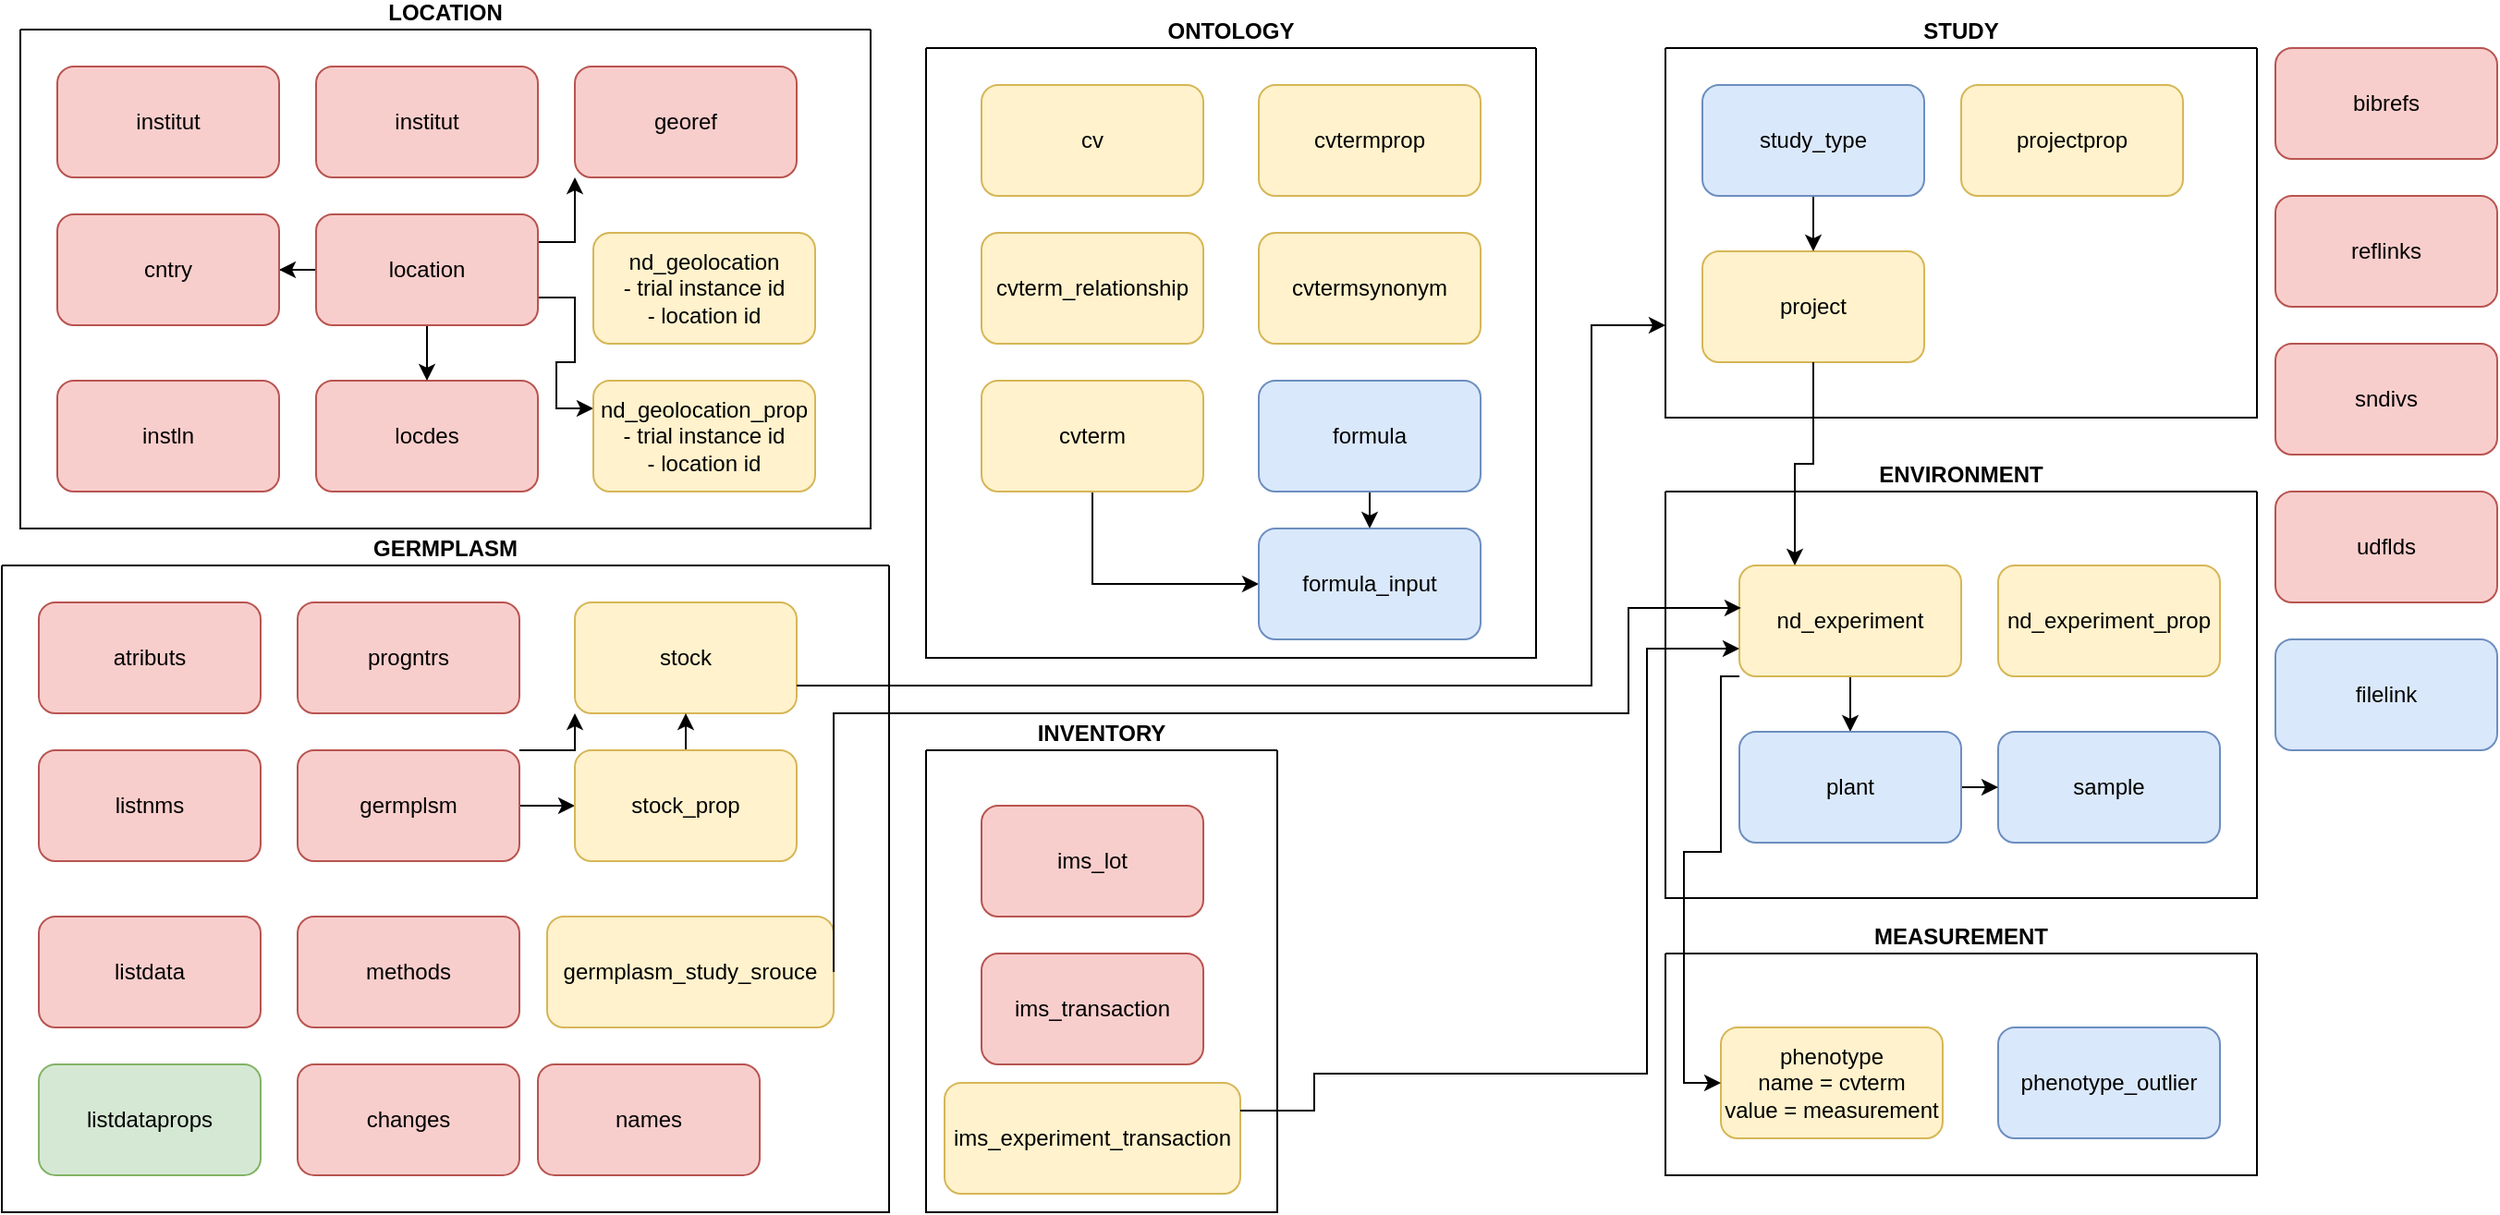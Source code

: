<mxfile version="15.0.2" type="google"><diagram id="N15_VWu6n9ntJu2-GhWJ" name="Page-1"><mxGraphModel dx="1422" dy="801" grid="1" gridSize="10" guides="1" tooltips="1" connect="1" arrows="1" fold="1" page="1" pageScale="1" pageWidth="850" pageHeight="1100" math="0" shadow="0"><root><mxCell id="0"/><mxCell id="1" parent="0"/><mxCell id="472zE8k91yB3E5CBxKHI-10" value="LOCATION" style="swimlane;startSize=0;verticalAlign=bottom;" parent="1" vertex="1"><mxGeometry x="80" y="140" width="460" height="270" as="geometry"/></mxCell><mxCell id="472zE8k91yB3E5CBxKHI-1" value="institut" style="rounded=1;whiteSpace=wrap;html=1;fillColor=#f8cecc;strokeColor=#b85450;" parent="472zE8k91yB3E5CBxKHI-10" vertex="1"><mxGeometry x="20" y="20" width="120" height="60" as="geometry"/></mxCell><mxCell id="472zE8k91yB3E5CBxKHI-3" value="institut" style="rounded=1;whiteSpace=wrap;html=1;fillColor=#f8cecc;strokeColor=#b85450;" parent="472zE8k91yB3E5CBxKHI-10" vertex="1"><mxGeometry x="160" y="20" width="120" height="60" as="geometry"/></mxCell><mxCell id="472zE8k91yB3E5CBxKHI-4" value="locdes" style="rounded=1;whiteSpace=wrap;html=1;fillColor=#f8cecc;strokeColor=#b85450;" parent="472zE8k91yB3E5CBxKHI-10" vertex="1"><mxGeometry x="160" y="190" width="120" height="60" as="geometry"/></mxCell><mxCell id="472zE8k91yB3E5CBxKHI-11" style="edgeStyle=orthogonalEdgeStyle;rounded=0;orthogonalLoop=1;jettySize=auto;html=1;exitX=0;exitY=0.5;exitDx=0;exitDy=0;" parent="472zE8k91yB3E5CBxKHI-10" source="472zE8k91yB3E5CBxKHI-5" target="472zE8k91yB3E5CBxKHI-7" edge="1"><mxGeometry relative="1" as="geometry"/></mxCell><mxCell id="472zE8k91yB3E5CBxKHI-14" style="edgeStyle=orthogonalEdgeStyle;rounded=0;orthogonalLoop=1;jettySize=auto;html=1;exitX=1;exitY=0.25;exitDx=0;exitDy=0;entryX=0;entryY=1;entryDx=0;entryDy=0;" parent="472zE8k91yB3E5CBxKHI-10" source="472zE8k91yB3E5CBxKHI-5" target="472zE8k91yB3E5CBxKHI-8" edge="1"><mxGeometry relative="1" as="geometry"/></mxCell><mxCell id="472zE8k91yB3E5CBxKHI-15" style="edgeStyle=orthogonalEdgeStyle;rounded=0;orthogonalLoop=1;jettySize=auto;html=1;exitX=0.5;exitY=1;exitDx=0;exitDy=0;entryX=0.5;entryY=0;entryDx=0;entryDy=0;" parent="472zE8k91yB3E5CBxKHI-10" source="472zE8k91yB3E5CBxKHI-5" target="472zE8k91yB3E5CBxKHI-4" edge="1"><mxGeometry relative="1" as="geometry"/></mxCell><mxCell id="mBEODLcdmdIszdAjwkFI-67" style="edgeStyle=orthogonalEdgeStyle;rounded=0;orthogonalLoop=1;jettySize=auto;html=1;exitX=1;exitY=0.75;exitDx=0;exitDy=0;entryX=0;entryY=0.25;entryDx=0;entryDy=0;" parent="472zE8k91yB3E5CBxKHI-10" source="472zE8k91yB3E5CBxKHI-5" target="mBEODLcdmdIszdAjwkFI-23" edge="1"><mxGeometry relative="1" as="geometry"/></mxCell><mxCell id="472zE8k91yB3E5CBxKHI-5" value="location" style="rounded=1;whiteSpace=wrap;html=1;fillColor=#f8cecc;strokeColor=#b85450;" parent="472zE8k91yB3E5CBxKHI-10" vertex="1"><mxGeometry x="160" y="100" width="120" height="60" as="geometry"/></mxCell><mxCell id="472zE8k91yB3E5CBxKHI-6" value="instln" style="rounded=1;whiteSpace=wrap;html=1;fillColor=#f8cecc;strokeColor=#b85450;" parent="472zE8k91yB3E5CBxKHI-10" vertex="1"><mxGeometry x="20" y="190" width="120" height="60" as="geometry"/></mxCell><mxCell id="472zE8k91yB3E5CBxKHI-7" value="cntry" style="rounded=1;whiteSpace=wrap;html=1;fillColor=#f8cecc;strokeColor=#b85450;" parent="472zE8k91yB3E5CBxKHI-10" vertex="1"><mxGeometry x="20" y="100" width="120" height="60" as="geometry"/></mxCell><mxCell id="472zE8k91yB3E5CBxKHI-8" value="georef" style="rounded=1;whiteSpace=wrap;html=1;fillColor=#f8cecc;strokeColor=#b85450;" parent="472zE8k91yB3E5CBxKHI-10" vertex="1"><mxGeometry x="300" y="20" width="120" height="60" as="geometry"/></mxCell><mxCell id="mBEODLcdmdIszdAjwkFI-22" value="nd_geolocation&lt;br&gt;- trial instance id&lt;br&gt;- location id" style="rounded=1;whiteSpace=wrap;html=1;verticalAlign=middle;fillColor=#fff2cc;strokeColor=#d6b656;" parent="472zE8k91yB3E5CBxKHI-10" vertex="1"><mxGeometry x="310" y="110" width="120" height="60" as="geometry"/></mxCell><mxCell id="mBEODLcdmdIszdAjwkFI-23" value="nd_geolocation_prop&lt;br&gt;- trial instance id&lt;br&gt;- location id" style="rounded=1;whiteSpace=wrap;html=1;verticalAlign=middle;fillColor=#fff2cc;strokeColor=#d6b656;" parent="472zE8k91yB3E5CBxKHI-10" vertex="1"><mxGeometry x="310" y="190" width="120" height="60" as="geometry"/></mxCell><mxCell id="mBEODLcdmdIszdAjwkFI-1" value="GERMPLASM" style="swimlane;startSize=0;verticalAlign=bottom;" parent="1" vertex="1"><mxGeometry x="70" y="430" width="480" height="350" as="geometry"/></mxCell><mxCell id="mBEODLcdmdIszdAjwkFI-2" value="atributs" style="rounded=1;whiteSpace=wrap;html=1;fillColor=#f8cecc;strokeColor=#b85450;" parent="mBEODLcdmdIszdAjwkFI-1" vertex="1"><mxGeometry x="20" y="20" width="120" height="60" as="geometry"/></mxCell><mxCell id="mBEODLcdmdIszdAjwkFI-3" value="progntrs" style="rounded=1;whiteSpace=wrap;html=1;fillColor=#f8cecc;strokeColor=#b85450;" parent="mBEODLcdmdIszdAjwkFI-1" vertex="1"><mxGeometry x="160" y="20" width="120" height="60" as="geometry"/></mxCell><mxCell id="mBEODLcdmdIszdAjwkFI-4" value="methods" style="rounded=1;whiteSpace=wrap;html=1;fillColor=#f8cecc;strokeColor=#b85450;" parent="mBEODLcdmdIszdAjwkFI-1" vertex="1"><mxGeometry x="160" y="190" width="120" height="60" as="geometry"/></mxCell><mxCell id="mBEODLcdmdIszdAjwkFI-53" style="edgeStyle=orthogonalEdgeStyle;rounded=0;orthogonalLoop=1;jettySize=auto;html=1;exitX=1;exitY=0;exitDx=0;exitDy=0;entryX=0;entryY=1;entryDx=0;entryDy=0;" parent="mBEODLcdmdIszdAjwkFI-1" source="mBEODLcdmdIszdAjwkFI-8" target="mBEODLcdmdIszdAjwkFI-24" edge="1"><mxGeometry relative="1" as="geometry"/></mxCell><mxCell id="mBEODLcdmdIszdAjwkFI-54" style="edgeStyle=orthogonalEdgeStyle;rounded=0;orthogonalLoop=1;jettySize=auto;html=1;exitX=1;exitY=0.5;exitDx=0;exitDy=0;" parent="mBEODLcdmdIszdAjwkFI-1" source="mBEODLcdmdIszdAjwkFI-8" target="mBEODLcdmdIszdAjwkFI-25" edge="1"><mxGeometry relative="1" as="geometry"/></mxCell><mxCell id="mBEODLcdmdIszdAjwkFI-8" value="germplsm" style="rounded=1;whiteSpace=wrap;html=1;fillColor=#f8cecc;strokeColor=#b85450;" parent="mBEODLcdmdIszdAjwkFI-1" vertex="1"><mxGeometry x="160" y="100" width="120" height="60" as="geometry"/></mxCell><mxCell id="mBEODLcdmdIszdAjwkFI-9" value="listdata" style="rounded=1;whiteSpace=wrap;html=1;fillColor=#f8cecc;strokeColor=#b85450;" parent="mBEODLcdmdIszdAjwkFI-1" vertex="1"><mxGeometry x="20" y="190" width="120" height="60" as="geometry"/></mxCell><mxCell id="mBEODLcdmdIszdAjwkFI-10" value="listnms" style="rounded=1;whiteSpace=wrap;html=1;fillColor=#f8cecc;strokeColor=#b85450;" parent="mBEODLcdmdIszdAjwkFI-1" vertex="1"><mxGeometry x="20" y="100" width="120" height="60" as="geometry"/></mxCell><mxCell id="mBEODLcdmdIszdAjwkFI-11" value="names" style="rounded=1;whiteSpace=wrap;html=1;fillColor=#f8cecc;strokeColor=#b85450;" parent="mBEODLcdmdIszdAjwkFI-1" vertex="1"><mxGeometry x="290" y="270" width="120" height="60" as="geometry"/></mxCell><mxCell id="mBEODLcdmdIszdAjwkFI-12" value="changes" style="rounded=1;whiteSpace=wrap;html=1;fillColor=#f8cecc;strokeColor=#b85450;" parent="mBEODLcdmdIszdAjwkFI-1" vertex="1"><mxGeometry x="160" y="270" width="120" height="60" as="geometry"/></mxCell><mxCell id="mBEODLcdmdIszdAjwkFI-24" value="stock" style="rounded=1;whiteSpace=wrap;html=1;verticalAlign=middle;fillColor=#fff2cc;strokeColor=#d6b656;" parent="mBEODLcdmdIszdAjwkFI-1" vertex="1"><mxGeometry x="310" y="20" width="120" height="60" as="geometry"/></mxCell><mxCell id="mBEODLcdmdIszdAjwkFI-55" style="edgeStyle=orthogonalEdgeStyle;rounded=0;orthogonalLoop=1;jettySize=auto;html=1;exitX=0.5;exitY=0;exitDx=0;exitDy=0;entryX=0.5;entryY=1;entryDx=0;entryDy=0;" parent="mBEODLcdmdIszdAjwkFI-1" source="mBEODLcdmdIszdAjwkFI-25" target="mBEODLcdmdIszdAjwkFI-24" edge="1"><mxGeometry relative="1" as="geometry"/></mxCell><mxCell id="mBEODLcdmdIszdAjwkFI-25" value="stock_prop" style="rounded=1;whiteSpace=wrap;html=1;verticalAlign=middle;fillColor=#fff2cc;strokeColor=#d6b656;" parent="mBEODLcdmdIszdAjwkFI-1" vertex="1"><mxGeometry x="310" y="100" width="120" height="60" as="geometry"/></mxCell><mxCell id="mBEODLcdmdIszdAjwkFI-26" value="germplasm_study_srouce" style="rounded=1;whiteSpace=wrap;html=1;verticalAlign=middle;fillColor=#fff2cc;strokeColor=#d6b656;" parent="mBEODLcdmdIszdAjwkFI-1" vertex="1"><mxGeometry x="295" y="190" width="155" height="60" as="geometry"/></mxCell><mxCell id="pDMNwH6CEAiwGn1IMlaY-1" value="listdataprops" style="rounded=1;whiteSpace=wrap;html=1;fillColor=#d5e8d4;strokeColor=#82b366;" vertex="1" parent="mBEODLcdmdIszdAjwkFI-1"><mxGeometry x="20" y="270" width="120" height="60" as="geometry"/></mxCell><mxCell id="mBEODLcdmdIszdAjwkFI-13" value="INVENTORY" style="swimlane;startSize=0;verticalAlign=bottom;" parent="1" vertex="1"><mxGeometry x="570" y="530" width="190" height="250" as="geometry"/></mxCell><mxCell id="mBEODLcdmdIszdAjwkFI-14" value="ims_lot" style="rounded=1;whiteSpace=wrap;html=1;fillColor=#f8cecc;strokeColor=#b85450;" parent="mBEODLcdmdIszdAjwkFI-13" vertex="1"><mxGeometry x="30" y="30" width="120" height="60" as="geometry"/></mxCell><mxCell id="mBEODLcdmdIszdAjwkFI-15" value="ims_transaction" style="rounded=1;whiteSpace=wrap;html=1;fillColor=#f8cecc;strokeColor=#b85450;" parent="mBEODLcdmdIszdAjwkFI-13" vertex="1"><mxGeometry x="30" y="110" width="120" height="60" as="geometry"/></mxCell><mxCell id="mBEODLcdmdIszdAjwkFI-60" value="ims_experiment_transaction" style="rounded=1;whiteSpace=wrap;html=1;verticalAlign=middle;fillColor=#fff2cc;strokeColor=#d6b656;" parent="mBEODLcdmdIszdAjwkFI-13" vertex="1"><mxGeometry x="10" y="180" width="160" height="60" as="geometry"/></mxCell><mxCell id="mBEODLcdmdIszdAjwkFI-16" value="ONTOLOGY" style="swimlane;startSize=0;verticalAlign=bottom;" parent="1" vertex="1"><mxGeometry x="570" y="150" width="330" height="330" as="geometry"/></mxCell><mxCell id="mBEODLcdmdIszdAjwkFI-17" value="cv" style="rounded=1;whiteSpace=wrap;html=1;verticalAlign=middle;fillColor=#fff2cc;strokeColor=#d6b656;" parent="mBEODLcdmdIszdAjwkFI-16" vertex="1"><mxGeometry x="30" y="20" width="120" height="60" as="geometry"/></mxCell><mxCell id="mBEODLcdmdIszdAjwkFI-20" value="cvtermprop" style="rounded=1;whiteSpace=wrap;html=1;verticalAlign=middle;fillColor=#fff2cc;strokeColor=#d6b656;" parent="mBEODLcdmdIszdAjwkFI-16" vertex="1"><mxGeometry x="180" y="20" width="120" height="60" as="geometry"/></mxCell><mxCell id="mBEODLcdmdIszdAjwkFI-19" value="cvterm_relationship" style="rounded=1;whiteSpace=wrap;html=1;verticalAlign=middle;fillColor=#fff2cc;strokeColor=#d6b656;" parent="mBEODLcdmdIszdAjwkFI-16" vertex="1"><mxGeometry x="30" y="100" width="120" height="60" as="geometry"/></mxCell><mxCell id="mBEODLcdmdIszdAjwkFI-18" value="cvtermsynonym" style="rounded=1;whiteSpace=wrap;html=1;verticalAlign=middle;fillColor=#fff2cc;strokeColor=#d6b656;" parent="mBEODLcdmdIszdAjwkFI-16" vertex="1"><mxGeometry x="180" y="100" width="120" height="60" as="geometry"/></mxCell><mxCell id="mBEODLcdmdIszdAjwkFI-64" style="edgeStyle=orthogonalEdgeStyle;rounded=0;orthogonalLoop=1;jettySize=auto;html=1;exitX=0.5;exitY=1;exitDx=0;exitDy=0;entryX=0;entryY=0.5;entryDx=0;entryDy=0;" parent="mBEODLcdmdIszdAjwkFI-16" source="mBEODLcdmdIszdAjwkFI-21" target="mBEODLcdmdIszdAjwkFI-29" edge="1"><mxGeometry relative="1" as="geometry"/></mxCell><mxCell id="mBEODLcdmdIszdAjwkFI-21" value="cvterm" style="rounded=1;whiteSpace=wrap;html=1;verticalAlign=middle;fillColor=#fff2cc;strokeColor=#d6b656;" parent="mBEODLcdmdIszdAjwkFI-16" vertex="1"><mxGeometry x="30" y="180" width="120" height="60" as="geometry"/></mxCell><mxCell id="mBEODLcdmdIszdAjwkFI-63" style="edgeStyle=orthogonalEdgeStyle;rounded=0;orthogonalLoop=1;jettySize=auto;html=1;exitX=0.5;exitY=1;exitDx=0;exitDy=0;entryX=0.5;entryY=0;entryDx=0;entryDy=0;" parent="mBEODLcdmdIszdAjwkFI-16" source="mBEODLcdmdIszdAjwkFI-28" target="mBEODLcdmdIszdAjwkFI-29" edge="1"><mxGeometry relative="1" as="geometry"/></mxCell><mxCell id="mBEODLcdmdIszdAjwkFI-28" value="formula" style="rounded=1;whiteSpace=wrap;html=1;verticalAlign=middle;fillColor=#dae8fc;strokeColor=#6c8ebf;" parent="mBEODLcdmdIszdAjwkFI-16" vertex="1"><mxGeometry x="180" y="180" width="120" height="60" as="geometry"/></mxCell><mxCell id="mBEODLcdmdIszdAjwkFI-29" value="formula_input" style="rounded=1;whiteSpace=wrap;html=1;verticalAlign=middle;fillColor=#dae8fc;strokeColor=#6c8ebf;" parent="mBEODLcdmdIszdAjwkFI-16" vertex="1"><mxGeometry x="180" y="260" width="120" height="60" as="geometry"/></mxCell><mxCell id="mBEODLcdmdIszdAjwkFI-30" value="STUDY" style="swimlane;startSize=0;verticalAlign=bottom;" parent="1" vertex="1"><mxGeometry x="970" y="150" width="320" height="200" as="geometry"/></mxCell><mxCell id="mBEODLcdmdIszdAjwkFI-32" value="projectprop" style="rounded=1;whiteSpace=wrap;html=1;verticalAlign=middle;fillColor=#fff2cc;strokeColor=#d6b656;" parent="mBEODLcdmdIszdAjwkFI-30" vertex="1"><mxGeometry x="160" y="20" width="120" height="60" as="geometry"/></mxCell><mxCell id="mBEODLcdmdIszdAjwkFI-33" value="project" style="rounded=1;whiteSpace=wrap;html=1;verticalAlign=middle;fillColor=#fff2cc;strokeColor=#d6b656;" parent="mBEODLcdmdIszdAjwkFI-30" vertex="1"><mxGeometry x="20" y="110" width="120" height="60" as="geometry"/></mxCell><mxCell id="mBEODLcdmdIszdAjwkFI-56" style="edgeStyle=orthogonalEdgeStyle;rounded=0;orthogonalLoop=1;jettySize=auto;html=1;exitX=0.5;exitY=1;exitDx=0;exitDy=0;entryX=0.5;entryY=0;entryDx=0;entryDy=0;" parent="mBEODLcdmdIszdAjwkFI-30" source="mBEODLcdmdIszdAjwkFI-36" target="mBEODLcdmdIszdAjwkFI-33" edge="1"><mxGeometry relative="1" as="geometry"/></mxCell><mxCell id="mBEODLcdmdIszdAjwkFI-36" value="study_type" style="rounded=1;whiteSpace=wrap;html=1;verticalAlign=middle;fillColor=#dae8fc;strokeColor=#6c8ebf;" parent="mBEODLcdmdIszdAjwkFI-30" vertex="1"><mxGeometry x="20" y="20" width="120" height="60" as="geometry"/></mxCell><mxCell id="mBEODLcdmdIszdAjwkFI-38" value="ENVIRONMENT" style="swimlane;startSize=0;verticalAlign=bottom;" parent="1" vertex="1"><mxGeometry x="970" y="390" width="320" height="220" as="geometry"/></mxCell><mxCell id="mBEODLcdmdIszdAjwkFI-39" value="nd_experiment_prop" style="rounded=1;whiteSpace=wrap;html=1;verticalAlign=middle;fillColor=#fff2cc;strokeColor=#d6b656;" parent="mBEODLcdmdIszdAjwkFI-38" vertex="1"><mxGeometry x="180" y="40" width="120" height="60" as="geometry"/></mxCell><mxCell id="mBEODLcdmdIszdAjwkFI-58" style="edgeStyle=orthogonalEdgeStyle;rounded=0;orthogonalLoop=1;jettySize=auto;html=1;exitX=0.5;exitY=1;exitDx=0;exitDy=0;entryX=0.5;entryY=0;entryDx=0;entryDy=0;" parent="mBEODLcdmdIszdAjwkFI-38" source="mBEODLcdmdIszdAjwkFI-40" target="mBEODLcdmdIszdAjwkFI-42" edge="1"><mxGeometry relative="1" as="geometry"/></mxCell><mxCell id="mBEODLcdmdIszdAjwkFI-40" value="nd_experiment" style="rounded=1;whiteSpace=wrap;html=1;verticalAlign=middle;fillColor=#fff2cc;strokeColor=#d6b656;" parent="mBEODLcdmdIszdAjwkFI-38" vertex="1"><mxGeometry x="40" y="40" width="120" height="60" as="geometry"/></mxCell><mxCell id="mBEODLcdmdIszdAjwkFI-41" value="sample" style="rounded=1;whiteSpace=wrap;html=1;verticalAlign=middle;fillColor=#dae8fc;strokeColor=#6c8ebf;" parent="mBEODLcdmdIszdAjwkFI-38" vertex="1"><mxGeometry x="180" y="130" width="120" height="60" as="geometry"/></mxCell><mxCell id="mBEODLcdmdIszdAjwkFI-59" style="edgeStyle=orthogonalEdgeStyle;rounded=0;orthogonalLoop=1;jettySize=auto;html=1;exitX=1;exitY=0.5;exitDx=0;exitDy=0;entryX=0;entryY=0.5;entryDx=0;entryDy=0;" parent="mBEODLcdmdIszdAjwkFI-38" source="mBEODLcdmdIszdAjwkFI-42" target="mBEODLcdmdIszdAjwkFI-41" edge="1"><mxGeometry relative="1" as="geometry"/></mxCell><mxCell id="mBEODLcdmdIszdAjwkFI-42" value="plant" style="rounded=1;whiteSpace=wrap;html=1;verticalAlign=middle;fillColor=#dae8fc;strokeColor=#6c8ebf;" parent="mBEODLcdmdIszdAjwkFI-38" vertex="1"><mxGeometry x="40" y="130" width="120" height="60" as="geometry"/></mxCell><mxCell id="mBEODLcdmdIszdAjwkFI-43" value="MEASUREMENT" style="swimlane;startSize=0;verticalAlign=bottom;" parent="1" vertex="1"><mxGeometry x="970" y="640" width="320" height="120" as="geometry"/></mxCell><mxCell id="mBEODLcdmdIszdAjwkFI-44" value="phenotype&lt;br&gt;name = cvterm&lt;br&gt;value = measurement" style="rounded=1;whiteSpace=wrap;html=1;verticalAlign=middle;fillColor=#fff2cc;strokeColor=#d6b656;" parent="mBEODLcdmdIszdAjwkFI-43" vertex="1"><mxGeometry x="30" y="40" width="120" height="60" as="geometry"/></mxCell><mxCell id="mBEODLcdmdIszdAjwkFI-46" value="phenotype_outlier" style="rounded=1;whiteSpace=wrap;html=1;verticalAlign=middle;fillColor=#dae8fc;strokeColor=#6c8ebf;" parent="mBEODLcdmdIszdAjwkFI-43" vertex="1"><mxGeometry x="180" y="40" width="120" height="60" as="geometry"/></mxCell><mxCell id="mBEODLcdmdIszdAjwkFI-48" value="bibrefs" style="rounded=1;whiteSpace=wrap;html=1;fillColor=#f8cecc;strokeColor=#b85450;" parent="1" vertex="1"><mxGeometry x="1300" y="150" width="120" height="60" as="geometry"/></mxCell><mxCell id="mBEODLcdmdIszdAjwkFI-49" value="udflds" style="rounded=1;whiteSpace=wrap;html=1;fillColor=#f8cecc;strokeColor=#b85450;" parent="1" vertex="1"><mxGeometry x="1300" y="390" width="120" height="60" as="geometry"/></mxCell><mxCell id="mBEODLcdmdIszdAjwkFI-50" value="reflinks" style="rounded=1;whiteSpace=wrap;html=1;fillColor=#f8cecc;strokeColor=#b85450;" parent="1" vertex="1"><mxGeometry x="1300" y="230" width="120" height="60" as="geometry"/></mxCell><mxCell id="mBEODLcdmdIszdAjwkFI-51" value="sndivs" style="rounded=1;whiteSpace=wrap;html=1;fillColor=#f8cecc;strokeColor=#b85450;" parent="1" vertex="1"><mxGeometry x="1300" y="310" width="120" height="60" as="geometry"/></mxCell><mxCell id="mBEODLcdmdIszdAjwkFI-52" value="filelink" style="rounded=1;whiteSpace=wrap;html=1;verticalAlign=middle;fillColor=#dae8fc;strokeColor=#6c8ebf;" parent="1" vertex="1"><mxGeometry x="1300" y="470" width="120" height="60" as="geometry"/></mxCell><mxCell id="mBEODLcdmdIszdAjwkFI-57" style="edgeStyle=orthogonalEdgeStyle;rounded=0;orthogonalLoop=1;jettySize=auto;html=1;exitX=0.5;exitY=1;exitDx=0;exitDy=0;entryX=0.25;entryY=0;entryDx=0;entryDy=0;" parent="1" source="mBEODLcdmdIszdAjwkFI-33" target="mBEODLcdmdIszdAjwkFI-40" edge="1"><mxGeometry relative="1" as="geometry"/></mxCell><mxCell id="mBEODLcdmdIszdAjwkFI-61" style="edgeStyle=orthogonalEdgeStyle;rounded=0;orthogonalLoop=1;jettySize=auto;html=1;exitX=1;exitY=0.25;exitDx=0;exitDy=0;entryX=0;entryY=0.75;entryDx=0;entryDy=0;" parent="1" source="mBEODLcdmdIszdAjwkFI-60" target="mBEODLcdmdIszdAjwkFI-40" edge="1"><mxGeometry relative="1" as="geometry"><Array as="points"><mxPoint x="780" y="725"/><mxPoint x="780" y="705"/><mxPoint x="960" y="705"/><mxPoint x="960" y="475"/></Array></mxGeometry></mxCell><mxCell id="mBEODLcdmdIszdAjwkFI-62" style="edgeStyle=orthogonalEdgeStyle;rounded=0;orthogonalLoop=1;jettySize=auto;html=1;exitX=0;exitY=1;exitDx=0;exitDy=0;entryX=0;entryY=0.5;entryDx=0;entryDy=0;" parent="1" source="mBEODLcdmdIszdAjwkFI-40" target="mBEODLcdmdIszdAjwkFI-44" edge="1"><mxGeometry relative="1" as="geometry"><Array as="points"><mxPoint x="1000" y="490"/><mxPoint x="1000" y="585"/><mxPoint x="980" y="585"/><mxPoint x="980" y="710"/></Array></mxGeometry></mxCell><mxCell id="mBEODLcdmdIszdAjwkFI-65" style="edgeStyle=orthogonalEdgeStyle;rounded=0;orthogonalLoop=1;jettySize=auto;html=1;exitX=1;exitY=0.5;exitDx=0;exitDy=0;entryX=0.008;entryY=0.383;entryDx=0;entryDy=0;entryPerimeter=0;" parent="1" source="mBEODLcdmdIszdAjwkFI-26" target="mBEODLcdmdIszdAjwkFI-40" edge="1"><mxGeometry relative="1" as="geometry"><Array as="points"><mxPoint x="520" y="510"/><mxPoint x="950" y="510"/><mxPoint x="950" y="453"/></Array></mxGeometry></mxCell><mxCell id="mBEODLcdmdIszdAjwkFI-66" style="edgeStyle=orthogonalEdgeStyle;rounded=0;orthogonalLoop=1;jettySize=auto;html=1;exitX=1;exitY=0.75;exitDx=0;exitDy=0;entryX=0;entryY=0.75;entryDx=0;entryDy=0;" parent="1" source="mBEODLcdmdIszdAjwkFI-24" target="mBEODLcdmdIszdAjwkFI-30" edge="1"><mxGeometry relative="1" as="geometry"><Array as="points"><mxPoint x="930" y="495"/><mxPoint x="930" y="300"/></Array></mxGeometry></mxCell></root></mxGraphModel></diagram></mxfile>